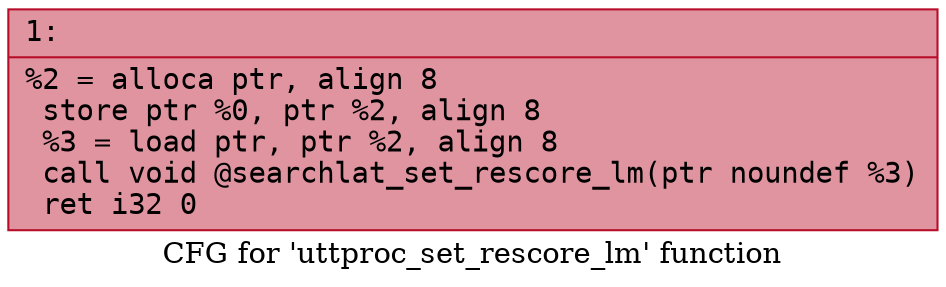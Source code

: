 digraph "CFG for 'uttproc_set_rescore_lm' function" {
	label="CFG for 'uttproc_set_rescore_lm' function";

	Node0x6000008a1950 [shape=record,color="#b70d28ff", style=filled, fillcolor="#b70d2870" fontname="Courier",label="{1:\l|  %2 = alloca ptr, align 8\l  store ptr %0, ptr %2, align 8\l  %3 = load ptr, ptr %2, align 8\l  call void @searchlat_set_rescore_lm(ptr noundef %3)\l  ret i32 0\l}"];
}
